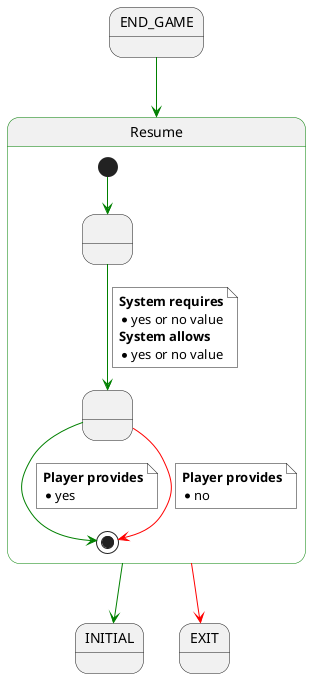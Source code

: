 @startuml

state INITIAL
state END_GAME
state EXIT


state Resume ##green {
    state " " as 1
    state " " as 2

    [*] -[#green]-> 1
    1 -[#green]-> 2
    note on link #white
        <b>System requires</b>
        * yes or no value
        <b>System allows</b>
        * yes or no value
    end note

    2 -[#green]-> [*]
    note on link #white
        <b>Player provides</b>
        * yes
    end note

    2 -[#red]-> [*]
    note on link #white
        <b>Player provides</b>
        * no
    end note
}

END_GAME -[#green]-> Resume

Resume -[#green]-> INITIAL
Resume -[#red]-> EXIT

@enduml
